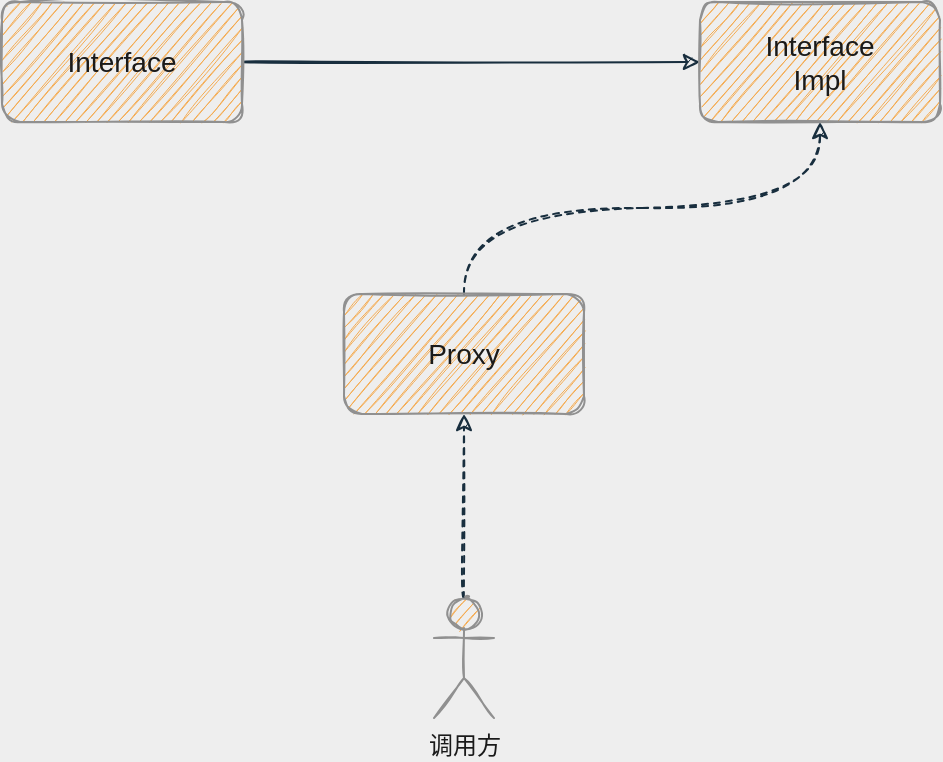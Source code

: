 <mxfile version="19.0.3" type="device"><diagram id="dXgqsSNkOfIaHUgILvzH" name="Page-1"><mxGraphModel dx="1102" dy="865" grid="0" gridSize="10" guides="1" tooltips="1" connect="1" arrows="1" fold="1" page="1" pageScale="1" pageWidth="850" pageHeight="1100" background="#EEEEEE" math="0" shadow="0"><root><mxCell id="0"/><mxCell id="1" parent="0"/><mxCell id="6" style="edgeStyle=orthogonalEdgeStyle;curved=1;rounded=1;sketch=1;orthogonalLoop=1;jettySize=auto;html=1;exitX=1;exitY=0.5;exitDx=0;exitDy=0;fontSize=14;fontColor=#1A1A1A;strokeColor=#182E3E;labelBackgroundColor=#EEEEEE;" parent="1" source="2" target="3" edge="1"><mxGeometry relative="1" as="geometry"/></mxCell><mxCell id="2" value="&lt;font style=&quot;font-size: 14px&quot;&gt;Interface&lt;/font&gt;" style="rounded=1;whiteSpace=wrap;html=1;sketch=1;fillColor=#F5AB50;strokeColor=#909090;fontColor=#1A1A1A;" parent="1" vertex="1"><mxGeometry x="196" y="196" width="120" height="60" as="geometry"/></mxCell><mxCell id="3" value="&lt;font style=&quot;font-size: 14px&quot;&gt;Interface&lt;br&gt;Impl&lt;/font&gt;" style="rounded=1;whiteSpace=wrap;html=1;sketch=1;fillColor=#F5AB50;strokeColor=#909090;fontColor=#1A1A1A;" parent="1" vertex="1"><mxGeometry x="545" y="196" width="120" height="60" as="geometry"/></mxCell><mxCell id="TrhgtqC2Y305DM_C0mA0-11" style="edgeStyle=orthogonalEdgeStyle;curved=1;rounded=1;sketch=1;orthogonalLoop=1;jettySize=auto;html=1;exitX=0.5;exitY=0;exitDx=0;exitDy=0;entryX=0.5;entryY=1;entryDx=0;entryDy=0;fontColor=#1A1A1A;strokeColor=#182E3E;dashed=1;" parent="1" source="4" target="3" edge="1"><mxGeometry relative="1" as="geometry"/></mxCell><mxCell id="4" value="&lt;font style=&quot;font-size: 14px&quot;&gt;Proxy&lt;/font&gt;" style="rounded=1;whiteSpace=wrap;html=1;sketch=1;fillColor=#F5AB50;strokeColor=#909090;fontColor=#1A1A1A;" parent="1" vertex="1"><mxGeometry x="367" y="342" width="120" height="60" as="geometry"/></mxCell><mxCell id="TrhgtqC2Y305DM_C0mA0-12" style="edgeStyle=orthogonalEdgeStyle;curved=1;rounded=1;sketch=1;orthogonalLoop=1;jettySize=auto;html=1;entryX=0.5;entryY=1;entryDx=0;entryDy=0;dashed=1;fontColor=#1A1A1A;strokeColor=#182E3E;" parent="1" source="TrhgtqC2Y305DM_C0mA0-8" target="4" edge="1"><mxGeometry relative="1" as="geometry"/></mxCell><mxCell id="TrhgtqC2Y305DM_C0mA0-8" value="调用方" style="shape=umlActor;verticalLabelPosition=bottom;verticalAlign=top;html=1;outlineConnect=0;rounded=1;sketch=1;fontColor=#1A1A1A;strokeColor=#909090;fillColor=#F5AB50;" parent="1" vertex="1"><mxGeometry x="412" y="494" width="30" height="60" as="geometry"/></mxCell></root></mxGraphModel></diagram></mxfile>
